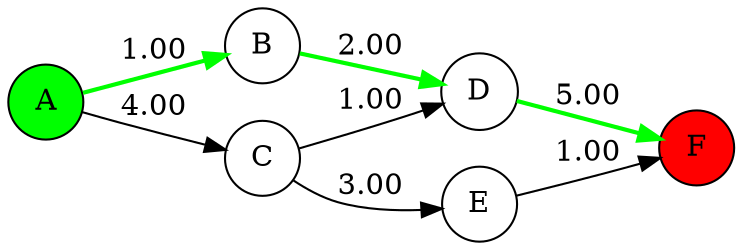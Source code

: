 digraph G {
  rankdir=LR;
  node [shape=circle];
  "A" [style=filled, fillcolor=green];
  "F" [style=filled, fillcolor=red];
  "A" -> "B" [label="1.00", style=bold, color=green];
  "A" -> "C" [label="4.00", style=solid, color=black];
  "B" -> "D" [label="2.00", style=bold, color=green];
  "C" -> "D" [label="1.00", style=solid, color=black];
  "C" -> "E" [label="3.00", style=solid, color=black];
  "D" -> "F" [label="5.00", style=bold, color=green];
  "E" -> "F" [label="1.00", style=solid, color=black];
}
